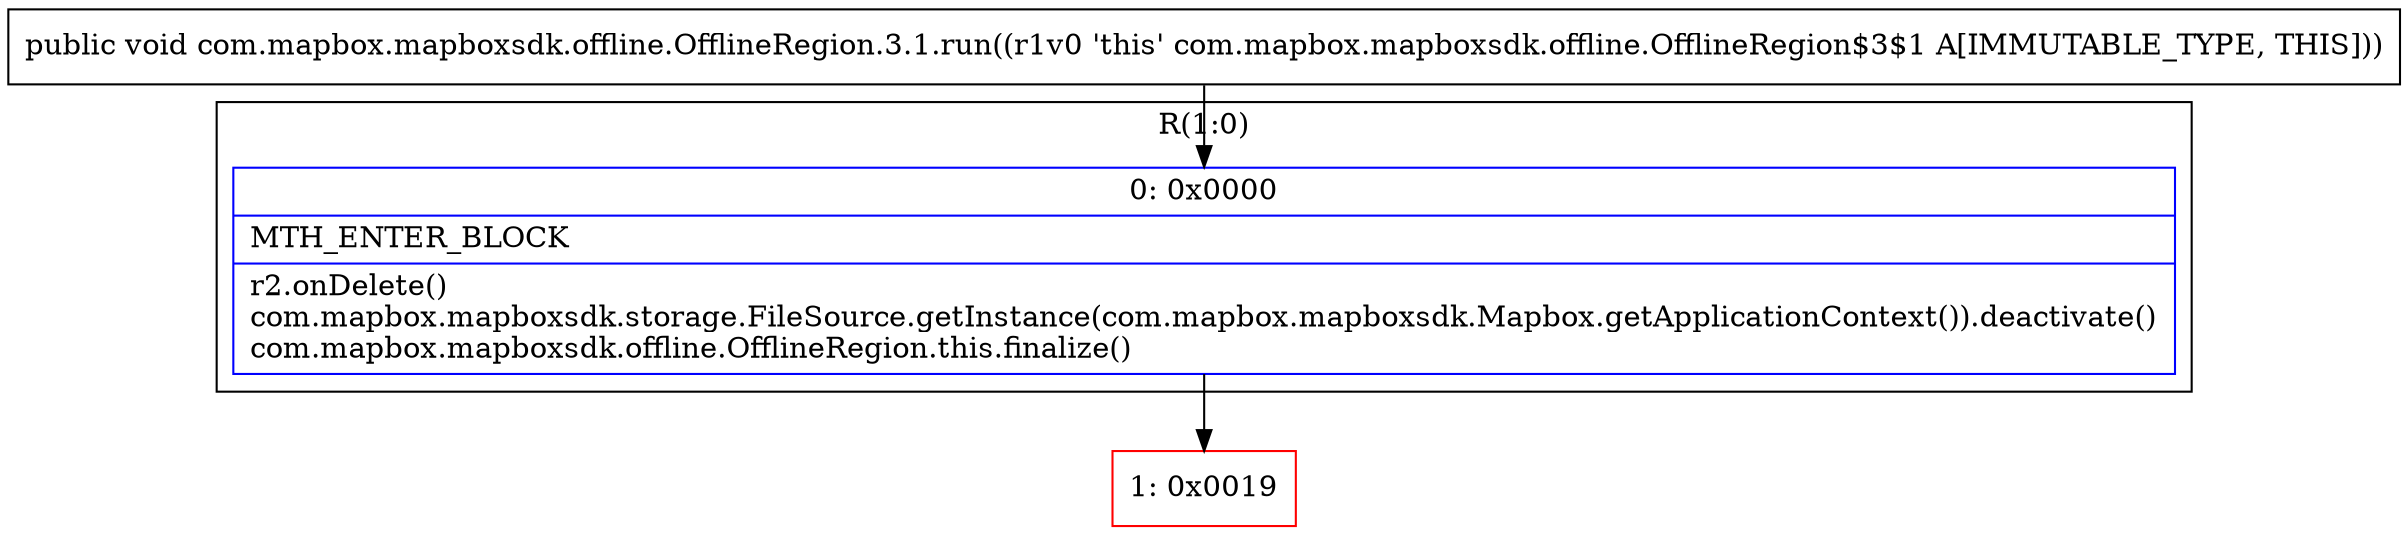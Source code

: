digraph "CFG forcom.mapbox.mapboxsdk.offline.OfflineRegion.3.1.run()V" {
subgraph cluster_Region_2085463575 {
label = "R(1:0)";
node [shape=record,color=blue];
Node_0 [shape=record,label="{0\:\ 0x0000|MTH_ENTER_BLOCK\l|r2.onDelete()\lcom.mapbox.mapboxsdk.storage.FileSource.getInstance(com.mapbox.mapboxsdk.Mapbox.getApplicationContext()).deactivate()\lcom.mapbox.mapboxsdk.offline.OfflineRegion.this.finalize()\l}"];
}
Node_1 [shape=record,color=red,label="{1\:\ 0x0019}"];
MethodNode[shape=record,label="{public void com.mapbox.mapboxsdk.offline.OfflineRegion.3.1.run((r1v0 'this' com.mapbox.mapboxsdk.offline.OfflineRegion$3$1 A[IMMUTABLE_TYPE, THIS])) }"];
MethodNode -> Node_0;
Node_0 -> Node_1;
}

